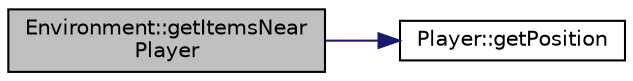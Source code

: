 digraph "Environment::getItemsNearPlayer"
{
 // LATEX_PDF_SIZE
  edge [fontname="Helvetica",fontsize="10",labelfontname="Helvetica",labelfontsize="10"];
  node [fontname="Helvetica",fontsize="10",shape=record];
  rankdir="LR";
  Node1 [label="Environment::getItemsNear\lPlayer",height=0.2,width=0.4,color="black", fillcolor="grey75", style="filled", fontcolor="black",tooltip=" "];
  Node1 -> Node2 [color="midnightblue",fontsize="10",style="solid",fontname="Helvetica"];
  Node2 [label="Player::getPosition",height=0.2,width=0.4,color="black", fillcolor="white", style="filled",URL="$class_player.html#ad3df5733204d1ef02c311d64b9a885f6",tooltip=" "];
}
